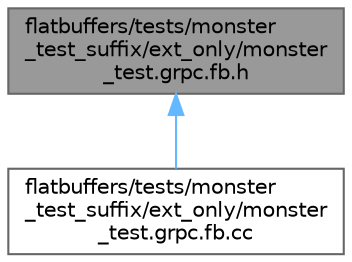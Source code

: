 digraph "flatbuffers/tests/monster_test_suffix/ext_only/monster_test.grpc.fb.h"
{
 // LATEX_PDF_SIZE
  bgcolor="transparent";
  edge [fontname=Helvetica,fontsize=10,labelfontname=Helvetica,labelfontsize=10];
  node [fontname=Helvetica,fontsize=10,shape=box,height=0.2,width=0.4];
  Node1 [id="Node000001",label="flatbuffers/tests/monster\l_test_suffix/ext_only/monster\l_test.grpc.fb.h",height=0.2,width=0.4,color="gray40", fillcolor="grey60", style="filled", fontcolor="black",tooltip=" "];
  Node1 -> Node2 [id="edge2_Node000001_Node000002",dir="back",color="steelblue1",style="solid",tooltip=" "];
  Node2 [id="Node000002",label="flatbuffers/tests/monster\l_test_suffix/ext_only/monster\l_test.grpc.fb.cc",height=0.2,width=0.4,color="grey40", fillcolor="white", style="filled",URL="$monster__test__suffix_2ext__only_2monster__test_8grpc_8fb_8cc.html",tooltip=" "];
}
